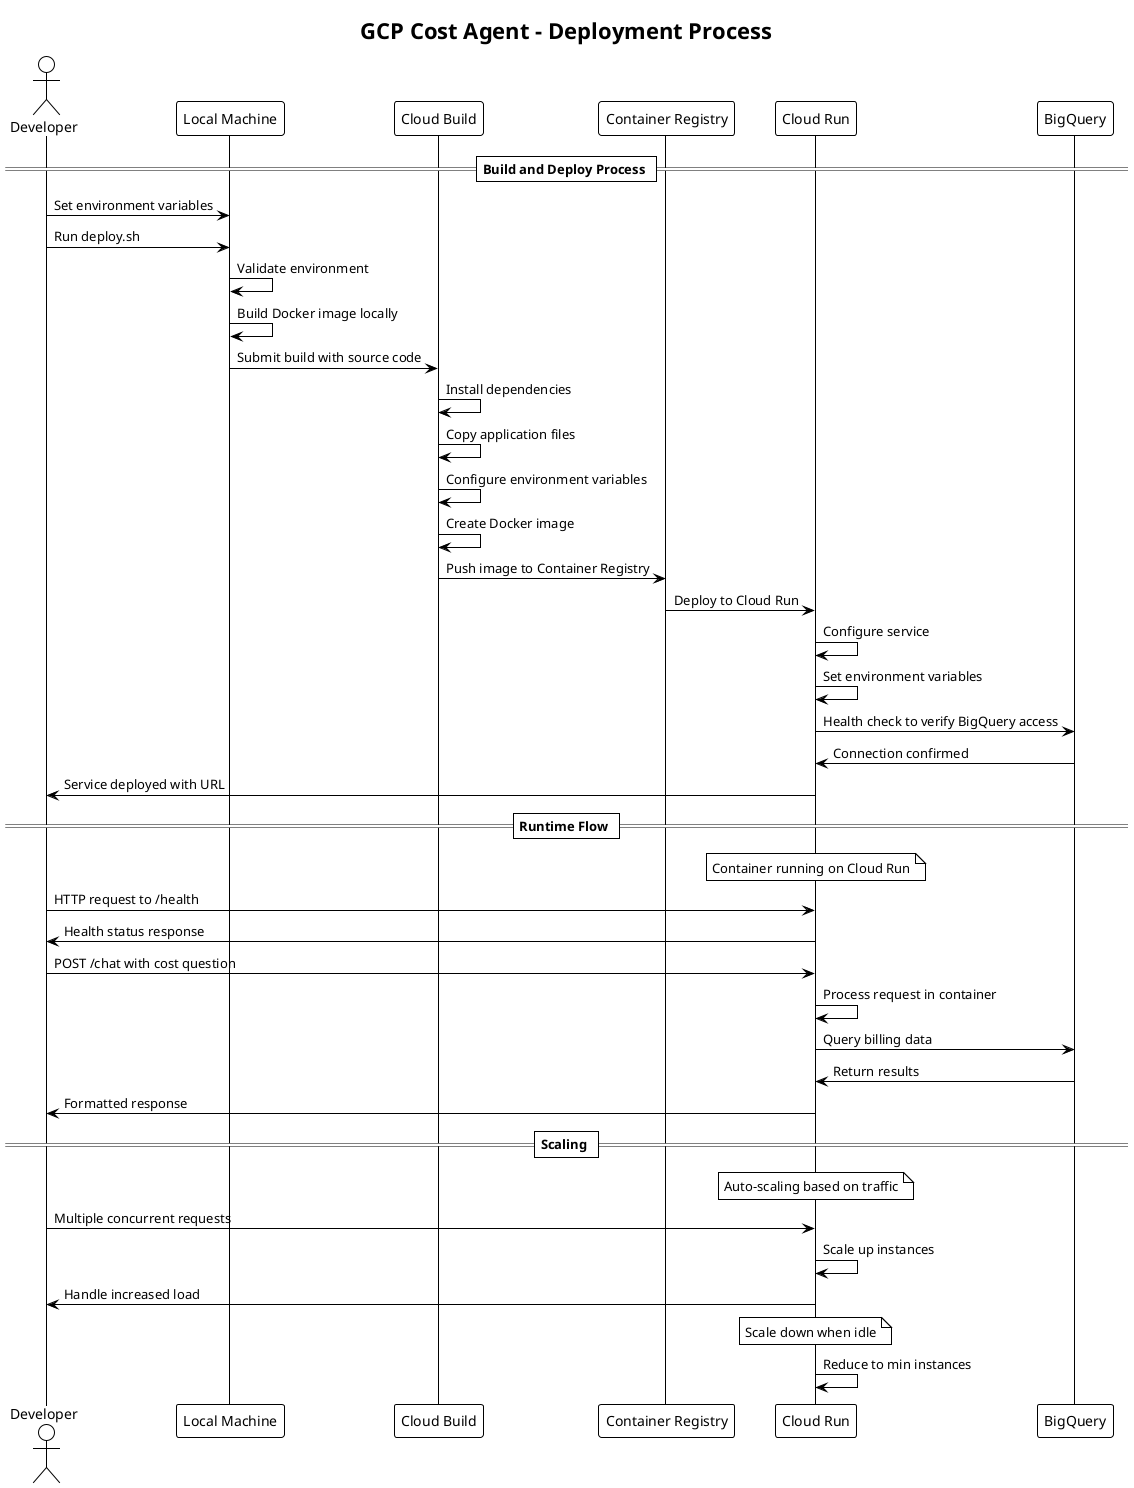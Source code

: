 @startuml
!theme plain
title GCP Cost Agent - Deployment Process

actor Developer
participant "Local Machine" as Local
participant "Cloud Build" as Build
participant "Container Registry" as Registry
participant "Cloud Run" as Run
participant "BigQuery" as BQ

== Build and Deploy Process ==

Developer -> Local: Set environment variables
Developer -> Local: Run deploy.sh

Local -> Local: Validate environment
Local -> Local: Build Docker image locally

Local -> Build: Submit build with source code
Build -> Build: Install dependencies
Build -> Build: Copy application files
Build -> Build: Configure environment variables
Build -> Build: Create Docker image

Build -> Registry: Push image to Container Registry

Registry -> Run: Deploy to Cloud Run
Run -> Run: Configure service
Run -> Run: Set environment variables

Run -> BQ: Health check to verify BigQuery access
BQ -> Run: Connection confirmed

Run -> Developer: Service deployed with URL

== Runtime Flow ==

note over Run: Container running on Cloud Run
Developer -> Run: HTTP request to /health
Run -> Developer: Health status response

Developer -> Run: POST /chat with cost question
Run -> Run: Process request in container
Run -> BQ: Query billing data
BQ -> Run: Return results
Run -> Developer: Formatted response

== Scaling ==

note over Run: Auto-scaling based on traffic
Developer -> Run: Multiple concurrent requests
Run -> Run: Scale up instances
Run -> Developer: Handle increased load

note over Run: Scale down when idle
Run -> Run: Reduce to min instances

@enduml